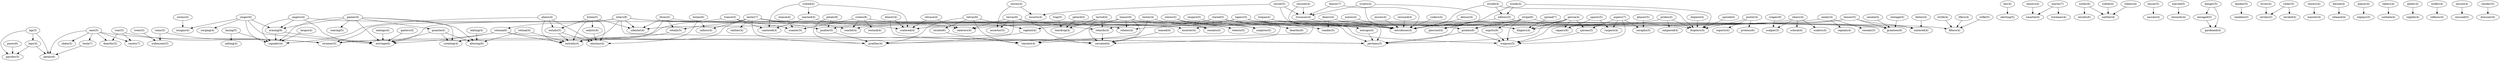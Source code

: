 digraph {
	"laps(4)" -> "parsley(5)";
	"laps(4)" -> "petals(6)";
	"east(5)" -> "skate(5)";
	"east(5)" -> "tesla(7)";
	"east(5)" -> "dearths(5)";
	"east(5)" -> "strainer(5)";
	"east(5)" -> "petals(6)";
	"east(5)" -> "carets(7)";
	"reins(5)" -> "iridescent(3)";
	"reins(5)" -> "strainer(5)";
	"pares(6)" -> "parsley(5)";
	"tesla(7)" -> "petals(6)";
	"tsar(5)" -> "dearths(5)";
	"tsar(5)" -> "strainer(5)";
	"tsar(5)" -> "carets(7)";
	"lair(4)" -> "alerting(5)";
	"trees(5)" -> "iridescent(3)";
	"lap(3)" -> "laps(4)";
	"lap(3)" -> "parsley(5)";
	"lap(3)" -> "petals(6)";
	"trap(5)" -> "teardrop(4)";
	"crapes(9)" -> "scalper(5)";
	"niters(8)" -> "retsina(6)";
	"niters(8)" -> "astringe(6)";
	"niters(8)" -> "strainer(5)";
	"niters(8)" -> "pertains(5)";
	"niters(8)" -> "sintered(4)";
	"niters(8)" -> "silenter(4)";
	"niters(8)" -> "entrails(4)";
	"niters(8)" -> "inserter(4)";
	"niters(8)" -> "introduces(4)";
	"petals(8)" -> "psalter(5)";
	"petals(8)" -> "prattles(4)";
	"crates(8)" -> "scanter(5)";
	"crates(8)" -> "scarlet(4)";
	"crates(8)" -> "restack(4)";
	"crates(8)" -> "caterers(4)";
	"tensor(7)" -> "trounces(4)";
	"tensor(7)" -> "introduces(4)";
	"merits(7)" -> "smartie(4)";
	"merits(7)" -> "triremes(4)";
	"laster(7)" -> "retails(5)";
	"laster(7)" -> "psalter(5)";
	"laster(7)" -> "relates(4)";
	"laster(7)" -> "salters(4)";
	"laster(7)" -> "scarlet(4)";
	"laster(7)" -> "slather(4)";
	"laster(7)" -> "prattles(4)";
	"laster(7)" -> "entrails(4)";
	"spread(7)" -> "diapers(4)";
	"aspers(7)" -> "seraphs(5)";
	"aspers(7)" -> "spireas(5)";
	"aspers(7)" -> "raspers(4)";
	"aspers(7)" -> "traipses(5)";
	"terras(6)" -> "retards(4)";
	"terras(6)" -> "assertor(5)";
	"terras(6)" -> "strainer(5)";
	"terras(6)" -> "serrated(4)";
	"terras(6)" -> "caterers(4)";
	"sutler(6)" -> "results(6)";
	"sutler(6)" -> "subtler(4)";
	"tetras(6)" -> "striate(6)";
	"tetras(6)" -> "raptest(4)";
	"tetras(6)" -> "teariest(4)";
	"tetras(6)" -> "prattles(4)";
	"stripe(6)" -> "pirates(6)";
	"stripe(6)" -> "esprits(6)";
	"stripe(6)" -> "traipses(5)";
	"stripe(6)" -> "pertains(5)";
	"stripe(6)" -> "diopters(4)";
	"stripe(6)" -> "piecrust(4)";
	"teaser(6)" -> "relates(4)";
	"teaser(6)" -> "reseats(4)";
	"teaser(6)" -> "grantees(6)";
	"teaser(6)" -> "teariest(4)";
	"teaser(6)" -> "serrated(4)";
	"teaser(6)" -> "caterers(4)";
	"teslas(6)" -> "salters(4)";
	"teslas(6)" -> "elastins(4)";
	"singer(6)" -> "erasing(6)";
	"singer(6)" -> "resigns(4)";
	"singer(6)" -> "serging(4)";
	"singer(6)" -> "astringe(6)";
	"singer(6)" -> "signaler(4)";
	"lascar(5)" -> "sacrals(4)";
	"stifle(5)" -> "filters(4)";
	"tenser(5)" -> "grantees(6)";
	"tenser(5)" -> "sintered(4)";
	"tenser(5)" -> "silenter(4)";
	"tenser(5)" -> "inserter(4)";
	"phaser(5)" -> "seraphs(5)";
	"steres(5)" -> "retests(5)";
	"steres(5)" -> "reseats(4)";
	"steres(5)" -> "sceptres(5)";
	"corset(5)" -> "escorts(4)";
	"corset(5)" -> "trounces(4)";
	"corset(5)" -> "introduces(4)";
	"stared(5)" -> "dearths(6)";
	"stared(5)" -> "staider(5)";
	"stared(5)" -> "retards(4)";
	"stared(5)" -> "serrated(4)";
	"warred(5)" -> "rewards(4)";
	"lasing(5)" -> "salting(4)";
	"lasing(5)" -> "signaler(4)";
	"litres(5)" -> "retails(5)";
	"litres(5)" -> "filters(4)";
	"litres(5)" -> "silenter(4)";
	"litres(5)" -> "entrails(4)";
	"danger(5)" -> "enraged(5)";
	"danger(5)" -> "gardened(4)";
	"sparer(5)" -> "repairs(6)";
	"sparer(5)" -> "raspers(4)";
	"listen(5)" -> "entails(5)";
	"listen(5)" -> "enlists(4)";
	"listen(5)" -> "elastins(4)";
	"listen(5)" -> "silenter(4)";
	"listen(5)" -> "entrails(4)";
	"lamber(5)" -> "rambles(5)";
	"veiler(5)" -> "reviles(5)";
	"veiler(5)" -> "reviled(4)";
	"tapers(5)" -> "pirates(6)";
	"tapers(5)" -> "psalter(5)";
	"tapers(5)" -> "entraps(4)";
	"tapers(5)" -> "raptest(4)";
	"tapers(5)" -> "traipses(5)";
	"tapers(5)" -> "pertains(5)";
	"tapers(5)" -> "prattles(4)";
	"trance(5)" -> "scanter(5)";
	"trance(5)" -> "cantered(4)";
	"trance(5)" -> "creating(4)";
	"clears(4)" -> "scalper(5)";
	"clears(4)" -> "scalers(4)";
	"clears(4)" -> "scarlet(4)";
	"clears(4)" -> "scleral(4)";
	"subtle(4)" -> "subtler(4)";
	"strode(4)" -> "editors(5)";
	"strode(4)" -> "diopters(4)";
	"strode(4)" -> "introduces(4)";
	"tester(4)" -> "retests(5)";
	"tester(4)" -> "teariest(4)";
	"teased(4)" -> "serrated(4)";
	"strife(4)" -> "filters(4)";
	"stores(4)" -> "escorts(4)";
	"stores(4)" -> "assertor(5)";
	"noires(4)" -> "introduces(4)";
	"tawers(4)" -> "waister(4)";
	"persia(4)" -> "pirates(6)";
	"persia(4)" -> "repairs(6)";
	"persia(4)" -> "spireas(5)";
	"persia(4)" -> "diapers(4)";
	"persia(4)" -> "traipses(5)";
	"persia(4)" -> "pertains(5)";
	"hereat(4)" -> "reteach(4)";
	"poster(4)" -> "proteus(6)";
	"poster(4)" -> "reports(4)";
	"poster(4)" -> "diopters(4)";
	"petard(4)" -> "teardrop(4)";
	"stance(4)" -> "scanter(5)";
	"crated(4)" -> "reacted(4)";
	"crated(4)" -> "cantered(4)";
	"crated(4)" -> "cratered(4)";
	"coders(4)" -> "introduces(4)";
	"tarred(4)" -> "retards(4)";
	"tarred(4)" -> "teardrop(4)";
	"tarred(4)" -> "serrated(4)";
	"tarred(4)" -> "cratered(4)";
	"larges(4)" -> "signaler(4)";
	"spored(4)" -> "diopters(4)";
	"cruets(4)" -> "trounces(4)";
	"cruets(4)" -> "piecrust(4)";
	"cruets(4)" -> "introduces(4)";
	"prides(4)" -> "diapers(4)";
	"prides(4)" -> "simpered(4)";
	"prides(4)" -> "diopters(4)";
	"livres(4)" -> "reviles(5)";
	"tamers(4)" -> "smartie(4)";
	"deairs(4)" -> "staider(5)";
	"deairs(4)" -> "diapers(4)";
	"player(4)" -> "replays(5)";
	"dearer(4)" -> "serrated(4)";
	"dearer(4)" -> "cratered(4)";
	"tubers(4)" -> "subtler(4)";
	"tabers(4)" -> "sorbate(4)";
	"glider(4)" -> "regilds(4)";
	"detour(4)" -> "introduces(4)";
	"aliens(4)" -> "entails(5)";
	"aliens(4)" -> "elastins(4)";
	"aliens(4)" -> "signaler(4)";
	"aliens(4)" -> "entrails(4)";
	"sirens(4)" -> "resigns(4)";
	"triode(4)" -> "editors(5)";
	"triode(4)" -> "diopters(4)";
	"triode(4)" -> "introduces(4)";
	"dieter(4)" -> "sintered(4)";
	"wolfer(4)" -> "reflows(4)";
	"lifers(4)" -> "filters(4)";
	"trepan(4)" -> "entraps(4)";
	"trepan(4)" -> "pertains(5)";
	"angers(4)" -> "erasing(6)";
	"angers(4)" -> "astringe(6)";
	"angers(4)" -> "grantees(6)";
	"angers(4)" -> "signaler(4)";
	"inures(4)" -> "introduces(4)";
	"gainer(4)" -> "erasing(6)";
	"gainer(4)" -> "rearing(5)";
	"gainer(4)" -> "granite(4)";
	"gainer(4)" -> "altering(6)";
	"gainer(4)" -> "astringe(6)";
	"gainer(4)" -> "signaler(4)";
	"gainer(4)" -> "creating(4)";
	"senate(4)" -> "grantees(6)";
	"secure(4)" -> "rescued(5)";
	"sealer(4)" -> "reseals(5)";
	"sealer(4)" -> "relates(4)";
	"sealer(4)" -> "repeals(4)";
	"pirates(6)" -> "traipses(5)";
	"pirates(6)" -> "pertains(5)";
	"esprits(6)" -> "traipses(5)";
	"erasing(6)" -> "astringe(6)";
	"erasing(6)" -> "signaler(4)";
	"retsina(6)" -> "astringe(6)";
	"retsina(6)" -> "strainer(5)";
	"retsina(6)" -> "pertains(5)";
	"retsina(6)" -> "entrails(4)";
	"striate(6)" -> "teariest(4)";
	"retails(5)" -> "entrails(4)";
	"rentage(5)" -> "grantees(6)";
	"entails(5)" -> "elastins(4)";
	"entails(5)" -> "entrails(4)";
	"respect(5)" -> "sceptres(5)";
	"enraged(5)" -> "gardened(4)";
	"resider(5)" -> "dressier(4)";
	"editors(5)" -> "diopters(4)";
	"editors(5)" -> "introduces(4)";
	"psalter(5)" -> "prattles(4)";
	"spireas(5)" -> "traipses(5)";
	"entraps(4)" -> "pertains(5)";
	"resound(4)" -> "introduces(4)";
	"enlists(4)" -> "elastins(4)";
	"retinal(4)" -> "altering(6)";
	"retinal(4)" -> "entrails(4)";
	"retrace(4)" -> "cratered(4)";
	"retrace(4)" -> "caterers(4)";
	"elating(4)" -> "altering(6)";
	"recount(4)" -> "trounces(4)";
	"recount(4)" -> "introduces(4)";
	"eatings(4)" -> "astringe(6)";
	"reacted(4)" -> "cantered(4)";
	"reacted(4)" -> "cratered(4)";
	"raptest(4)" -> "prattles(4)";
	"dopiest(4)" -> "diopters(4)";
	"retards(4)" -> "serrated(4)";
	"gaiters(4)" -> "astringe(6)";
	"granite(4)" -> "altering(6)";
	"granite(4)" -> "astringe(6)";
	"granite(4)" -> "creating(4)";
	"trounces(4)" -> "introduces(4)";
}